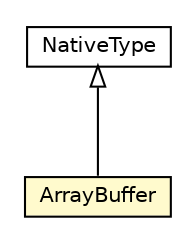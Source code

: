 #!/usr/local/bin/dot
#
# Class diagram 
# Generated by UMLGraph version R5_6-24-gf6e263 (http://www.umlgraph.org/)
#

digraph G {
	edge [fontname="Helvetica",fontsize=10,labelfontname="Helvetica",labelfontsize=10];
	node [fontname="Helvetica",fontsize=10,shape=plaintext];
	nodesep=0.25;
	ranksep=0.5;
	// io.reinert.requestor.gwt.type.NativeType
	c12125 [label=<<table title="io.reinert.requestor.gwt.type.NativeType" border="0" cellborder="1" cellspacing="0" cellpadding="2" port="p" href="./NativeType.html">
		<tr><td><table border="0" cellspacing="0" cellpadding="1">
<tr><td align="center" balign="center"> NativeType </td></tr>
		</table></td></tr>
		</table>>, URL="./NativeType.html", fontname="Helvetica", fontcolor="black", fontsize=10.0];
	// io.reinert.requestor.gwt.type.ArrayBuffer
	c12128 [label=<<table title="io.reinert.requestor.gwt.type.ArrayBuffer" border="0" cellborder="1" cellspacing="0" cellpadding="2" port="p" bgcolor="lemonChiffon" href="./ArrayBuffer.html">
		<tr><td><table border="0" cellspacing="0" cellpadding="1">
<tr><td align="center" balign="center"> ArrayBuffer </td></tr>
		</table></td></tr>
		</table>>, URL="./ArrayBuffer.html", fontname="Helvetica", fontcolor="black", fontsize=10.0];
	//io.reinert.requestor.gwt.type.ArrayBuffer extends io.reinert.requestor.gwt.type.NativeType
	c12125:p -> c12128:p [dir=back,arrowtail=empty];
}

